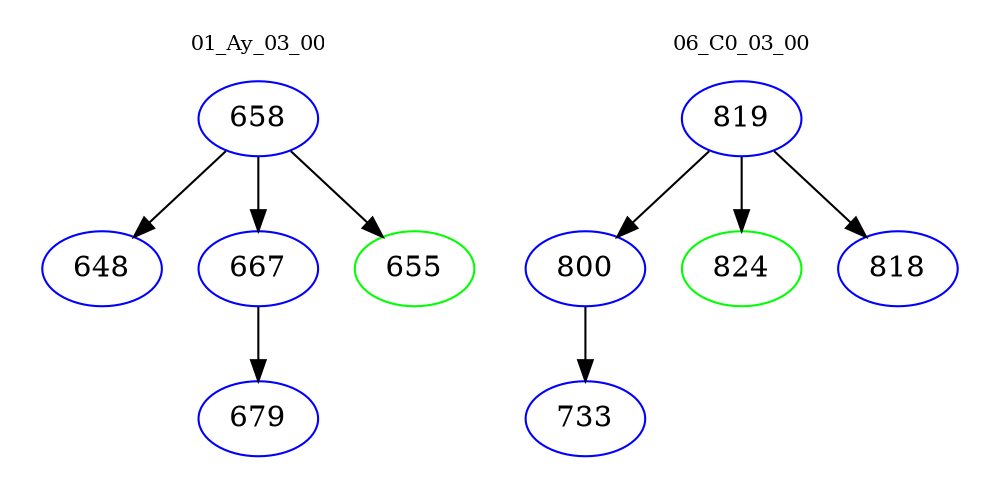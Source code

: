 digraph{
subgraph cluster_0 {
color = white
label = "01_Ay_03_00";
fontsize=10;
T0_658 [label="658", color="blue"]
T0_658 -> T0_648 [color="black"]
T0_648 [label="648", color="blue"]
T0_658 -> T0_667 [color="black"]
T0_667 [label="667", color="blue"]
T0_667 -> T0_679 [color="black"]
T0_679 [label="679", color="blue"]
T0_658 -> T0_655 [color="black"]
T0_655 [label="655", color="green"]
}
subgraph cluster_1 {
color = white
label = "06_C0_03_00";
fontsize=10;
T1_819 [label="819", color="blue"]
T1_819 -> T1_800 [color="black"]
T1_800 [label="800", color="blue"]
T1_800 -> T1_733 [color="black"]
T1_733 [label="733", color="blue"]
T1_819 -> T1_824 [color="black"]
T1_824 [label="824", color="green"]
T1_819 -> T1_818 [color="black"]
T1_818 [label="818", color="blue"]
}
}
